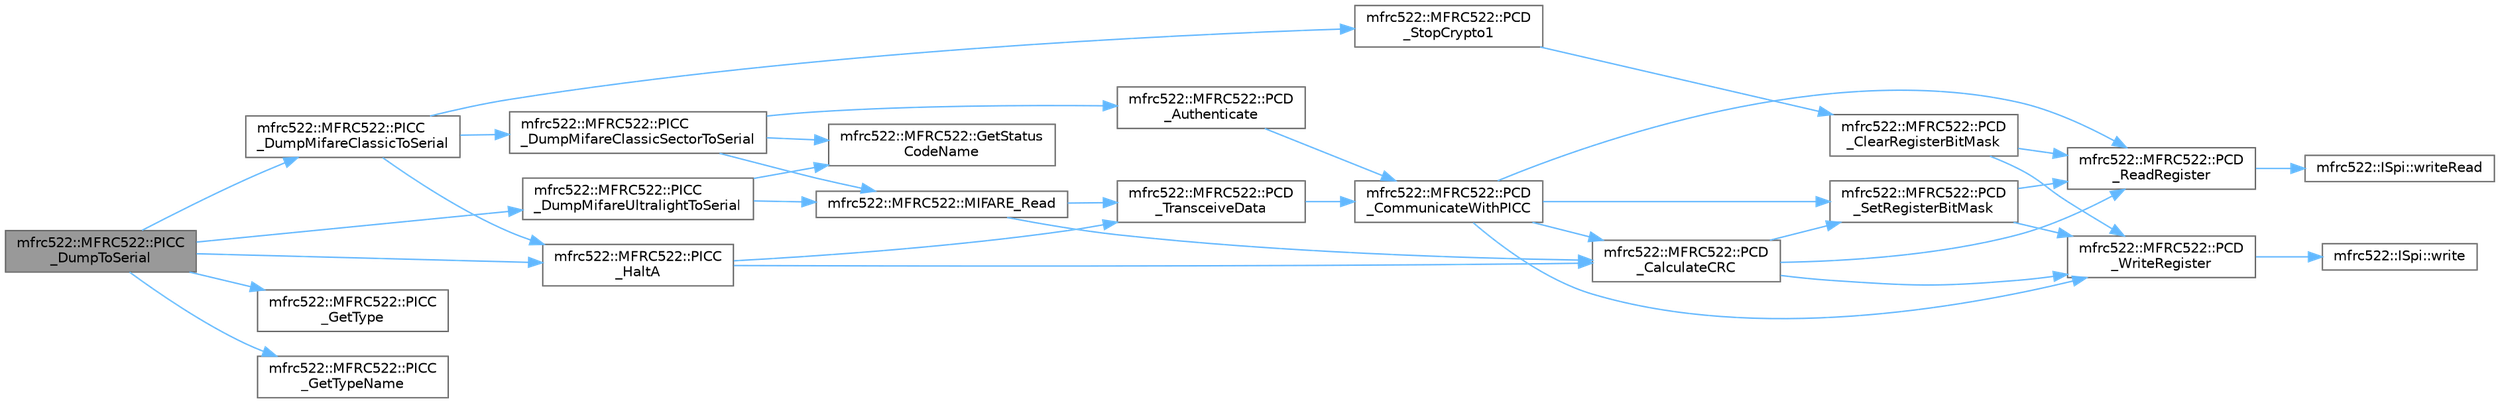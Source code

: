digraph "mfrc522::MFRC522::PICC_DumpToSerial"
{
 // LATEX_PDF_SIZE
  bgcolor="transparent";
  edge [fontname=Helvetica,fontsize=10,labelfontname=Helvetica,labelfontsize=10];
  node [fontname=Helvetica,fontsize=10,shape=box,height=0.2,width=0.4];
  rankdir="LR";
  Node1 [label="mfrc522::MFRC522::PICC\l_DumpToSerial",height=0.2,width=0.4,color="gray40", fillcolor="grey60", style="filled", fontcolor="black",tooltip=" "];
  Node1 -> Node2 [color="steelblue1",style="solid"];
  Node2 [label="mfrc522::MFRC522::PICC\l_DumpMifareClassicToSerial",height=0.2,width=0.4,color="grey40", fillcolor="white", style="filled",URL="$classmfrc522_1_1_m_f_r_c522.html#a6a0c6040b5f66d0a37b407f11a1a531a",tooltip=" "];
  Node2 -> Node3 [color="steelblue1",style="solid"];
  Node3 [label="mfrc522::MFRC522::PCD\l_StopCrypto1",height=0.2,width=0.4,color="grey40", fillcolor="white", style="filled",URL="$classmfrc522_1_1_m_f_r_c522.html#a427680e47e8032e2db54eee4e551e48b",tooltip=" "];
  Node3 -> Node4 [color="steelblue1",style="solid"];
  Node4 [label="mfrc522::MFRC522::PCD\l_ClearRegisterBitMask",height=0.2,width=0.4,color="grey40", fillcolor="white", style="filled",URL="$classmfrc522_1_1_m_f_r_c522.html#a24112afc3d08921c21d718c74dc8ca71",tooltip=" "];
  Node4 -> Node5 [color="steelblue1",style="solid"];
  Node5 [label="mfrc522::MFRC522::PCD\l_ReadRegister",height=0.2,width=0.4,color="grey40", fillcolor="white", style="filled",URL="$classmfrc522_1_1_m_f_r_c522.html#a54b1e0960ffe689bb512b9ed79dcdece",tooltip=" "];
  Node5 -> Node6 [color="steelblue1",style="solid"];
  Node6 [label="mfrc522::ISpi::writeRead",height=0.2,width=0.4,color="grey40", fillcolor="white", style="filled",URL="$structmfrc522_1_1_i_spi.html#a251598542df9d4026fc28e832d4770ac",tooltip=" "];
  Node4 -> Node7 [color="steelblue1",style="solid"];
  Node7 [label="mfrc522::MFRC522::PCD\l_WriteRegister",height=0.2,width=0.4,color="grey40", fillcolor="white", style="filled",URL="$classmfrc522_1_1_m_f_r_c522.html#aef8efdbb515b419df6c0038312c4f4e3",tooltip=" "];
  Node7 -> Node8 [color="steelblue1",style="solid"];
  Node8 [label="mfrc522::ISpi::write",height=0.2,width=0.4,color="grey40", fillcolor="white", style="filled",URL="$structmfrc522_1_1_i_spi.html#a9f98a44742d44089eee210f9d5908bed",tooltip=" "];
  Node2 -> Node9 [color="steelblue1",style="solid"];
  Node9 [label="mfrc522::MFRC522::PICC\l_DumpMifareClassicSectorToSerial",height=0.2,width=0.4,color="grey40", fillcolor="white", style="filled",URL="$classmfrc522_1_1_m_f_r_c522.html#a8517bd5b6752cc42da0bb6cb0ade3e0b",tooltip=" "];
  Node9 -> Node10 [color="steelblue1",style="solid"];
  Node10 [label="mfrc522::MFRC522::GetStatus\lCodeName",height=0.2,width=0.4,color="grey40", fillcolor="white", style="filled",URL="$classmfrc522_1_1_m_f_r_c522.html#a0c4d480120813209751676c76149585a",tooltip=" "];
  Node9 -> Node11 [color="steelblue1",style="solid"];
  Node11 [label="mfrc522::MFRC522::MIFARE_Read",height=0.2,width=0.4,color="grey40", fillcolor="white", style="filled",URL="$classmfrc522_1_1_m_f_r_c522.html#a039f9df6672ed1c6b23678a374022959",tooltip=" "];
  Node11 -> Node12 [color="steelblue1",style="solid"];
  Node12 [label="mfrc522::MFRC522::PCD\l_CalculateCRC",height=0.2,width=0.4,color="grey40", fillcolor="white", style="filled",URL="$classmfrc522_1_1_m_f_r_c522.html#a5db7f98b9ace325a290f0d72e12bd05b",tooltip=" "];
  Node12 -> Node5 [color="steelblue1",style="solid"];
  Node12 -> Node13 [color="steelblue1",style="solid"];
  Node13 [label="mfrc522::MFRC522::PCD\l_SetRegisterBitMask",height=0.2,width=0.4,color="grey40", fillcolor="white", style="filled",URL="$classmfrc522_1_1_m_f_r_c522.html#af7304dd35540a5e47f1f34890c455286",tooltip=" "];
  Node13 -> Node5 [color="steelblue1",style="solid"];
  Node13 -> Node7 [color="steelblue1",style="solid"];
  Node12 -> Node7 [color="steelblue1",style="solid"];
  Node11 -> Node14 [color="steelblue1",style="solid"];
  Node14 [label="mfrc522::MFRC522::PCD\l_TransceiveData",height=0.2,width=0.4,color="grey40", fillcolor="white", style="filled",URL="$classmfrc522_1_1_m_f_r_c522.html#a6ae256b84102fb140f600f452f4ef231",tooltip=" "];
  Node14 -> Node15 [color="steelblue1",style="solid"];
  Node15 [label="mfrc522::MFRC522::PCD\l_CommunicateWithPICC",height=0.2,width=0.4,color="grey40", fillcolor="white", style="filled",URL="$classmfrc522_1_1_m_f_r_c522.html#a366fced589c1009264d5c2410c06b03e",tooltip=" "];
  Node15 -> Node12 [color="steelblue1",style="solid"];
  Node15 -> Node5 [color="steelblue1",style="solid"];
  Node15 -> Node13 [color="steelblue1",style="solid"];
  Node15 -> Node7 [color="steelblue1",style="solid"];
  Node9 -> Node16 [color="steelblue1",style="solid"];
  Node16 [label="mfrc522::MFRC522::PCD\l_Authenticate",height=0.2,width=0.4,color="grey40", fillcolor="white", style="filled",URL="$classmfrc522_1_1_m_f_r_c522.html#a86a252950d51b7cca3ca72f70d8cb24c",tooltip=" "];
  Node16 -> Node15 [color="steelblue1",style="solid"];
  Node2 -> Node17 [color="steelblue1",style="solid"];
  Node17 [label="mfrc522::MFRC522::PICC\l_HaltA",height=0.2,width=0.4,color="grey40", fillcolor="white", style="filled",URL="$classmfrc522_1_1_m_f_r_c522.html#adbb992156ffda4bfc7847620921454f3",tooltip=" "];
  Node17 -> Node12 [color="steelblue1",style="solid"];
  Node17 -> Node14 [color="steelblue1",style="solid"];
  Node1 -> Node18 [color="steelblue1",style="solid"];
  Node18 [label="mfrc522::MFRC522::PICC\l_DumpMifareUltralightToSerial",height=0.2,width=0.4,color="grey40", fillcolor="white", style="filled",URL="$classmfrc522_1_1_m_f_r_c522.html#a4ca5c68d509a9ead4d6d551e8c10bd40",tooltip=" "];
  Node18 -> Node10 [color="steelblue1",style="solid"];
  Node18 -> Node11 [color="steelblue1",style="solid"];
  Node1 -> Node19 [color="steelblue1",style="solid"];
  Node19 [label="mfrc522::MFRC522::PICC\l_GetType",height=0.2,width=0.4,color="grey40", fillcolor="white", style="filled",URL="$classmfrc522_1_1_m_f_r_c522.html#a51d41355c15a2e3aebe43bffc2445212",tooltip=" "];
  Node1 -> Node20 [color="steelblue1",style="solid"];
  Node20 [label="mfrc522::MFRC522::PICC\l_GetTypeName",height=0.2,width=0.4,color="grey40", fillcolor="white", style="filled",URL="$classmfrc522_1_1_m_f_r_c522.html#ae32295310fef34afe04407f307e583a9",tooltip=" "];
  Node1 -> Node17 [color="steelblue1",style="solid"];
}

